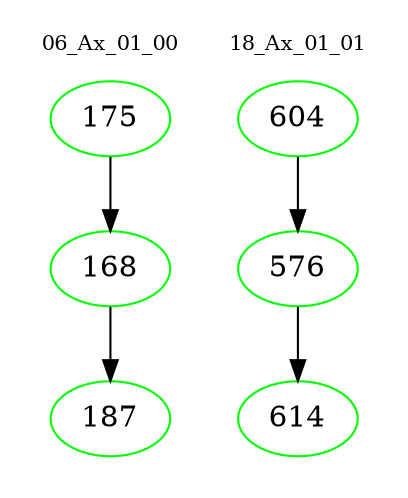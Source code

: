 digraph{
subgraph cluster_0 {
color = white
label = "06_Ax_01_00";
fontsize=10;
T0_175 [label="175", color="green"]
T0_175 -> T0_168 [color="black"]
T0_168 [label="168", color="green"]
T0_168 -> T0_187 [color="black"]
T0_187 [label="187", color="green"]
}
subgraph cluster_1 {
color = white
label = "18_Ax_01_01";
fontsize=10;
T1_604 [label="604", color="green"]
T1_604 -> T1_576 [color="black"]
T1_576 [label="576", color="green"]
T1_576 -> T1_614 [color="black"]
T1_614 [label="614", color="green"]
}
}
